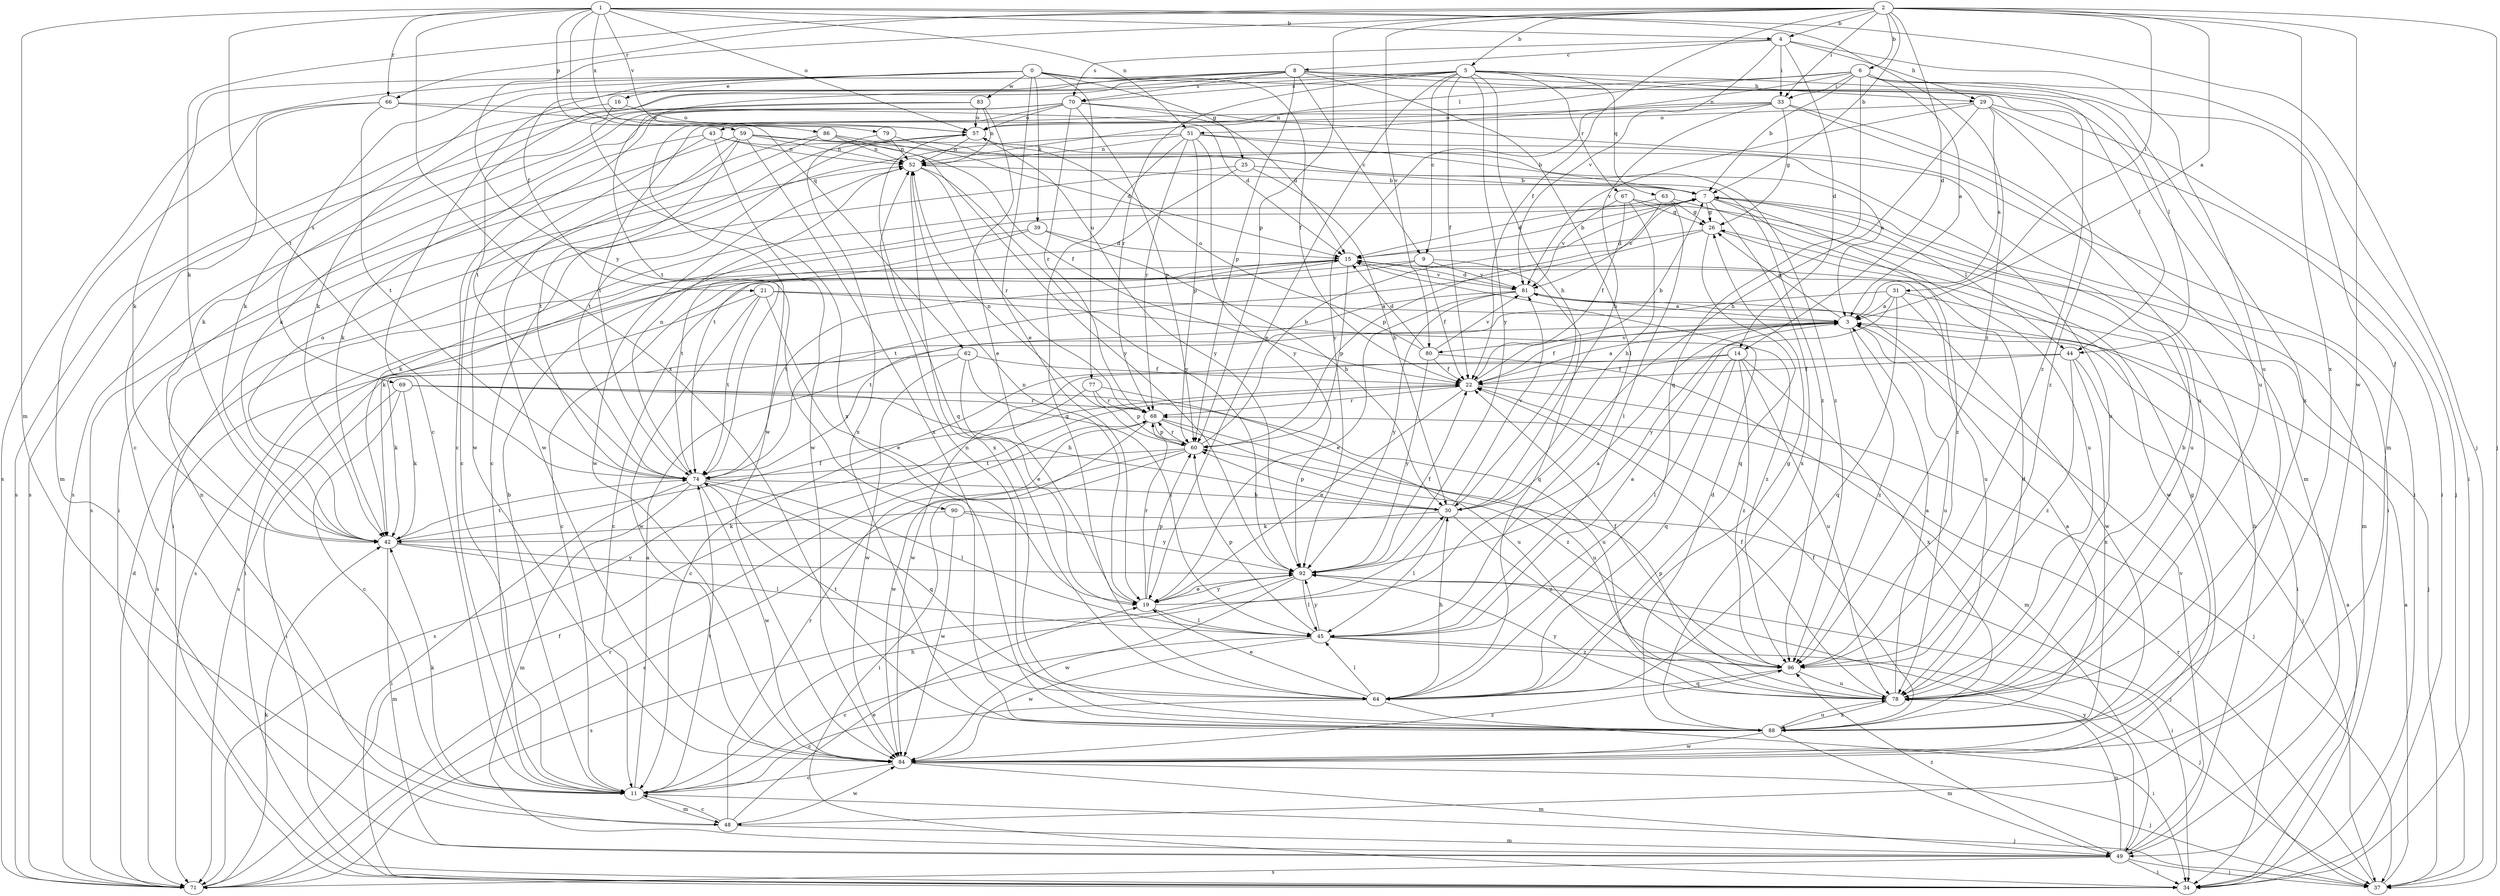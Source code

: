 strict digraph  {
0;
1;
2;
3;
4;
5;
6;
7;
8;
9;
11;
14;
15;
16;
19;
21;
22;
25;
26;
29;
30;
31;
33;
34;
37;
39;
42;
43;
44;
45;
48;
49;
51;
52;
57;
59;
60;
62;
63;
64;
66;
67;
68;
69;
70;
71;
74;
77;
78;
79;
80;
81;
83;
84;
86;
88;
90;
92;
96;
0 -> 16  [label=e];
0 -> 19  [label=e];
0 -> 21  [label=f];
0 -> 22  [label=f];
0 -> 25  [label=g];
0 -> 39  [label=k];
0 -> 42  [label=k];
0 -> 69  [label=s];
0 -> 77  [label=u];
0 -> 78  [label=u];
0 -> 83  [label=w];
1 -> 4  [label=b];
1 -> 37  [label=j];
1 -> 48  [label=m];
1 -> 51  [label=n];
1 -> 57  [label=o];
1 -> 59  [label=p];
1 -> 62  [label=q];
1 -> 66  [label=r];
1 -> 74  [label=t];
1 -> 79  [label=v];
1 -> 86  [label=x];
1 -> 88  [label=x];
1 -> 96  [label=z];
2 -> 3  [label=a];
2 -> 4  [label=b];
2 -> 5  [label=b];
2 -> 6  [label=b];
2 -> 7  [label=b];
2 -> 14  [label=d];
2 -> 22  [label=f];
2 -> 31  [label=i];
2 -> 33  [label=i];
2 -> 37  [label=j];
2 -> 42  [label=k];
2 -> 60  [label=p];
2 -> 66  [label=r];
2 -> 80  [label=v];
2 -> 84  [label=w];
2 -> 88  [label=x];
2 -> 90  [label=y];
3 -> 22  [label=f];
3 -> 26  [label=g];
3 -> 78  [label=u];
3 -> 80  [label=v];
3 -> 96  [label=z];
4 -> 8  [label=c];
4 -> 14  [label=d];
4 -> 29  [label=h];
4 -> 33  [label=i];
4 -> 70  [label=s];
4 -> 78  [label=u];
4 -> 81  [label=v];
5 -> 9  [label=c];
5 -> 19  [label=e];
5 -> 22  [label=f];
5 -> 29  [label=h];
5 -> 30  [label=h];
5 -> 42  [label=k];
5 -> 63  [label=q];
5 -> 67  [label=r];
5 -> 68  [label=r];
5 -> 70  [label=s];
5 -> 74  [label=t];
5 -> 88  [label=x];
5 -> 92  [label=y];
6 -> 3  [label=a];
6 -> 7  [label=b];
6 -> 33  [label=i];
6 -> 34  [label=i];
6 -> 43  [label=l];
6 -> 44  [label=l];
6 -> 48  [label=m];
6 -> 51  [label=n];
6 -> 52  [label=n];
6 -> 64  [label=q];
7 -> 26  [label=g];
7 -> 42  [label=k];
7 -> 44  [label=l];
7 -> 60  [label=p];
7 -> 78  [label=u];
7 -> 88  [label=x];
7 -> 96  [label=z];
8 -> 9  [label=c];
8 -> 11  [label=c];
8 -> 42  [label=k];
8 -> 44  [label=l];
8 -> 45  [label=l];
8 -> 60  [label=p];
8 -> 70  [label=s];
8 -> 71  [label=s];
8 -> 74  [label=t];
8 -> 96  [label=z];
9 -> 11  [label=c];
9 -> 22  [label=f];
9 -> 64  [label=q];
9 -> 71  [label=s];
9 -> 81  [label=v];
11 -> 3  [label=a];
11 -> 7  [label=b];
11 -> 30  [label=h];
11 -> 37  [label=j];
11 -> 42  [label=k];
11 -> 48  [label=m];
11 -> 74  [label=t];
14 -> 11  [label=c];
14 -> 22  [label=f];
14 -> 45  [label=l];
14 -> 64  [label=q];
14 -> 78  [label=u];
14 -> 88  [label=x];
14 -> 96  [label=z];
15 -> 7  [label=b];
15 -> 11  [label=c];
15 -> 34  [label=i];
15 -> 60  [label=p];
15 -> 74  [label=t];
15 -> 78  [label=u];
15 -> 81  [label=v];
16 -> 57  [label=o];
16 -> 71  [label=s];
16 -> 88  [label=x];
19 -> 3  [label=a];
19 -> 45  [label=l];
19 -> 52  [label=n];
19 -> 60  [label=p];
19 -> 68  [label=r];
19 -> 92  [label=y];
21 -> 3  [label=a];
21 -> 19  [label=e];
21 -> 71  [label=s];
21 -> 74  [label=t];
21 -> 84  [label=w];
21 -> 96  [label=z];
22 -> 3  [label=a];
22 -> 7  [label=b];
22 -> 19  [label=e];
22 -> 37  [label=j];
22 -> 68  [label=r];
25 -> 7  [label=b];
25 -> 30  [label=h];
25 -> 34  [label=i];
25 -> 74  [label=t];
26 -> 15  [label=d];
26 -> 64  [label=q];
26 -> 74  [label=t];
26 -> 84  [label=w];
29 -> 3  [label=a];
29 -> 30  [label=h];
29 -> 34  [label=i];
29 -> 37  [label=j];
29 -> 57  [label=o];
29 -> 81  [label=v];
29 -> 96  [label=z];
30 -> 42  [label=k];
30 -> 45  [label=l];
30 -> 60  [label=p];
30 -> 81  [label=v];
30 -> 96  [label=z];
31 -> 3  [label=a];
31 -> 37  [label=j];
31 -> 64  [label=q];
31 -> 71  [label=s];
31 -> 84  [label=w];
31 -> 92  [label=y];
33 -> 26  [label=g];
33 -> 30  [label=h];
33 -> 49  [label=m];
33 -> 57  [label=o];
33 -> 74  [label=t];
33 -> 78  [label=u];
33 -> 92  [label=y];
34 -> 3  [label=a];
37 -> 3  [label=a];
37 -> 68  [label=r];
39 -> 15  [label=d];
39 -> 30  [label=h];
39 -> 42  [label=k];
39 -> 74  [label=t];
42 -> 22  [label=f];
42 -> 45  [label=l];
42 -> 49  [label=m];
42 -> 57  [label=o];
42 -> 74  [label=t];
42 -> 92  [label=y];
43 -> 11  [label=c];
43 -> 22  [label=f];
43 -> 42  [label=k];
43 -> 52  [label=n];
43 -> 84  [label=w];
44 -> 22  [label=f];
44 -> 37  [label=j];
44 -> 84  [label=w];
44 -> 88  [label=x];
44 -> 96  [label=z];
45 -> 3  [label=a];
45 -> 11  [label=c];
45 -> 37  [label=j];
45 -> 60  [label=p];
45 -> 84  [label=w];
45 -> 92  [label=y];
45 -> 96  [label=z];
48 -> 11  [label=c];
48 -> 19  [label=e];
48 -> 49  [label=m];
48 -> 52  [label=n];
48 -> 68  [label=r];
48 -> 84  [label=w];
49 -> 7  [label=b];
49 -> 34  [label=i];
49 -> 37  [label=j];
49 -> 71  [label=s];
49 -> 78  [label=u];
49 -> 81  [label=v];
49 -> 92  [label=y];
49 -> 96  [label=z];
51 -> 7  [label=b];
51 -> 11  [label=c];
51 -> 34  [label=i];
51 -> 52  [label=n];
51 -> 60  [label=p];
51 -> 64  [label=q];
51 -> 68  [label=r];
51 -> 92  [label=y];
52 -> 7  [label=b];
52 -> 68  [label=r];
52 -> 84  [label=w];
52 -> 88  [label=x];
52 -> 92  [label=y];
57 -> 52  [label=n];
57 -> 64  [label=q];
57 -> 74  [label=t];
57 -> 92  [label=y];
59 -> 3  [label=a];
59 -> 34  [label=i];
59 -> 52  [label=n];
59 -> 74  [label=t];
59 -> 78  [label=u];
59 -> 84  [label=w];
59 -> 88  [label=x];
59 -> 96  [label=z];
60 -> 7  [label=b];
60 -> 34  [label=i];
60 -> 52  [label=n];
60 -> 68  [label=r];
60 -> 71  [label=s];
60 -> 74  [label=t];
62 -> 19  [label=e];
62 -> 22  [label=f];
62 -> 42  [label=k];
62 -> 45  [label=l];
62 -> 84  [label=w];
63 -> 15  [label=d];
63 -> 26  [label=g];
63 -> 45  [label=l];
63 -> 78  [label=u];
63 -> 81  [label=v];
64 -> 11  [label=c];
64 -> 19  [label=e];
64 -> 26  [label=g];
64 -> 30  [label=h];
64 -> 34  [label=i];
64 -> 45  [label=l];
64 -> 74  [label=t];
66 -> 11  [label=c];
66 -> 15  [label=d];
66 -> 49  [label=m];
66 -> 57  [label=o];
66 -> 74  [label=t];
67 -> 22  [label=f];
67 -> 26  [label=g];
67 -> 30  [label=h];
67 -> 49  [label=m];
67 -> 81  [label=v];
68 -> 60  [label=p];
68 -> 78  [label=u];
68 -> 84  [label=w];
68 -> 96  [label=z];
69 -> 11  [label=c];
69 -> 30  [label=h];
69 -> 34  [label=i];
69 -> 42  [label=k];
69 -> 68  [label=r];
69 -> 78  [label=u];
70 -> 11  [label=c];
70 -> 15  [label=d];
70 -> 34  [label=i];
70 -> 42  [label=k];
70 -> 57  [label=o];
70 -> 60  [label=p];
70 -> 68  [label=r];
70 -> 71  [label=s];
70 -> 84  [label=w];
71 -> 15  [label=d];
71 -> 22  [label=f];
71 -> 42  [label=k];
71 -> 68  [label=r];
74 -> 30  [label=h];
74 -> 34  [label=i];
74 -> 45  [label=l];
74 -> 49  [label=m];
74 -> 52  [label=n];
74 -> 64  [label=q];
74 -> 84  [label=w];
77 -> 60  [label=p];
77 -> 68  [label=r];
77 -> 71  [label=s];
77 -> 78  [label=u];
78 -> 3  [label=a];
78 -> 7  [label=b];
78 -> 15  [label=d];
78 -> 22  [label=f];
78 -> 60  [label=p];
78 -> 88  [label=x];
78 -> 92  [label=y];
79 -> 52  [label=n];
79 -> 88  [label=x];
79 -> 96  [label=z];
80 -> 15  [label=d];
80 -> 22  [label=f];
80 -> 49  [label=m];
80 -> 57  [label=o];
80 -> 81  [label=v];
80 -> 92  [label=y];
81 -> 3  [label=a];
81 -> 15  [label=d];
81 -> 19  [label=e];
81 -> 34  [label=i];
81 -> 74  [label=t];
81 -> 92  [label=y];
83 -> 19  [label=e];
83 -> 42  [label=k];
83 -> 52  [label=n];
83 -> 57  [label=o];
83 -> 71  [label=s];
84 -> 11  [label=c];
84 -> 26  [label=g];
84 -> 37  [label=j];
84 -> 49  [label=m];
84 -> 96  [label=z];
86 -> 15  [label=d];
86 -> 52  [label=n];
86 -> 71  [label=s];
86 -> 84  [label=w];
86 -> 92  [label=y];
88 -> 3  [label=a];
88 -> 15  [label=d];
88 -> 22  [label=f];
88 -> 49  [label=m];
88 -> 52  [label=n];
88 -> 78  [label=u];
88 -> 84  [label=w];
90 -> 37  [label=j];
90 -> 42  [label=k];
90 -> 84  [label=w];
90 -> 92  [label=y];
92 -> 19  [label=e];
92 -> 22  [label=f];
92 -> 34  [label=i];
92 -> 45  [label=l];
92 -> 71  [label=s];
92 -> 84  [label=w];
96 -> 22  [label=f];
96 -> 64  [label=q];
96 -> 78  [label=u];
}
